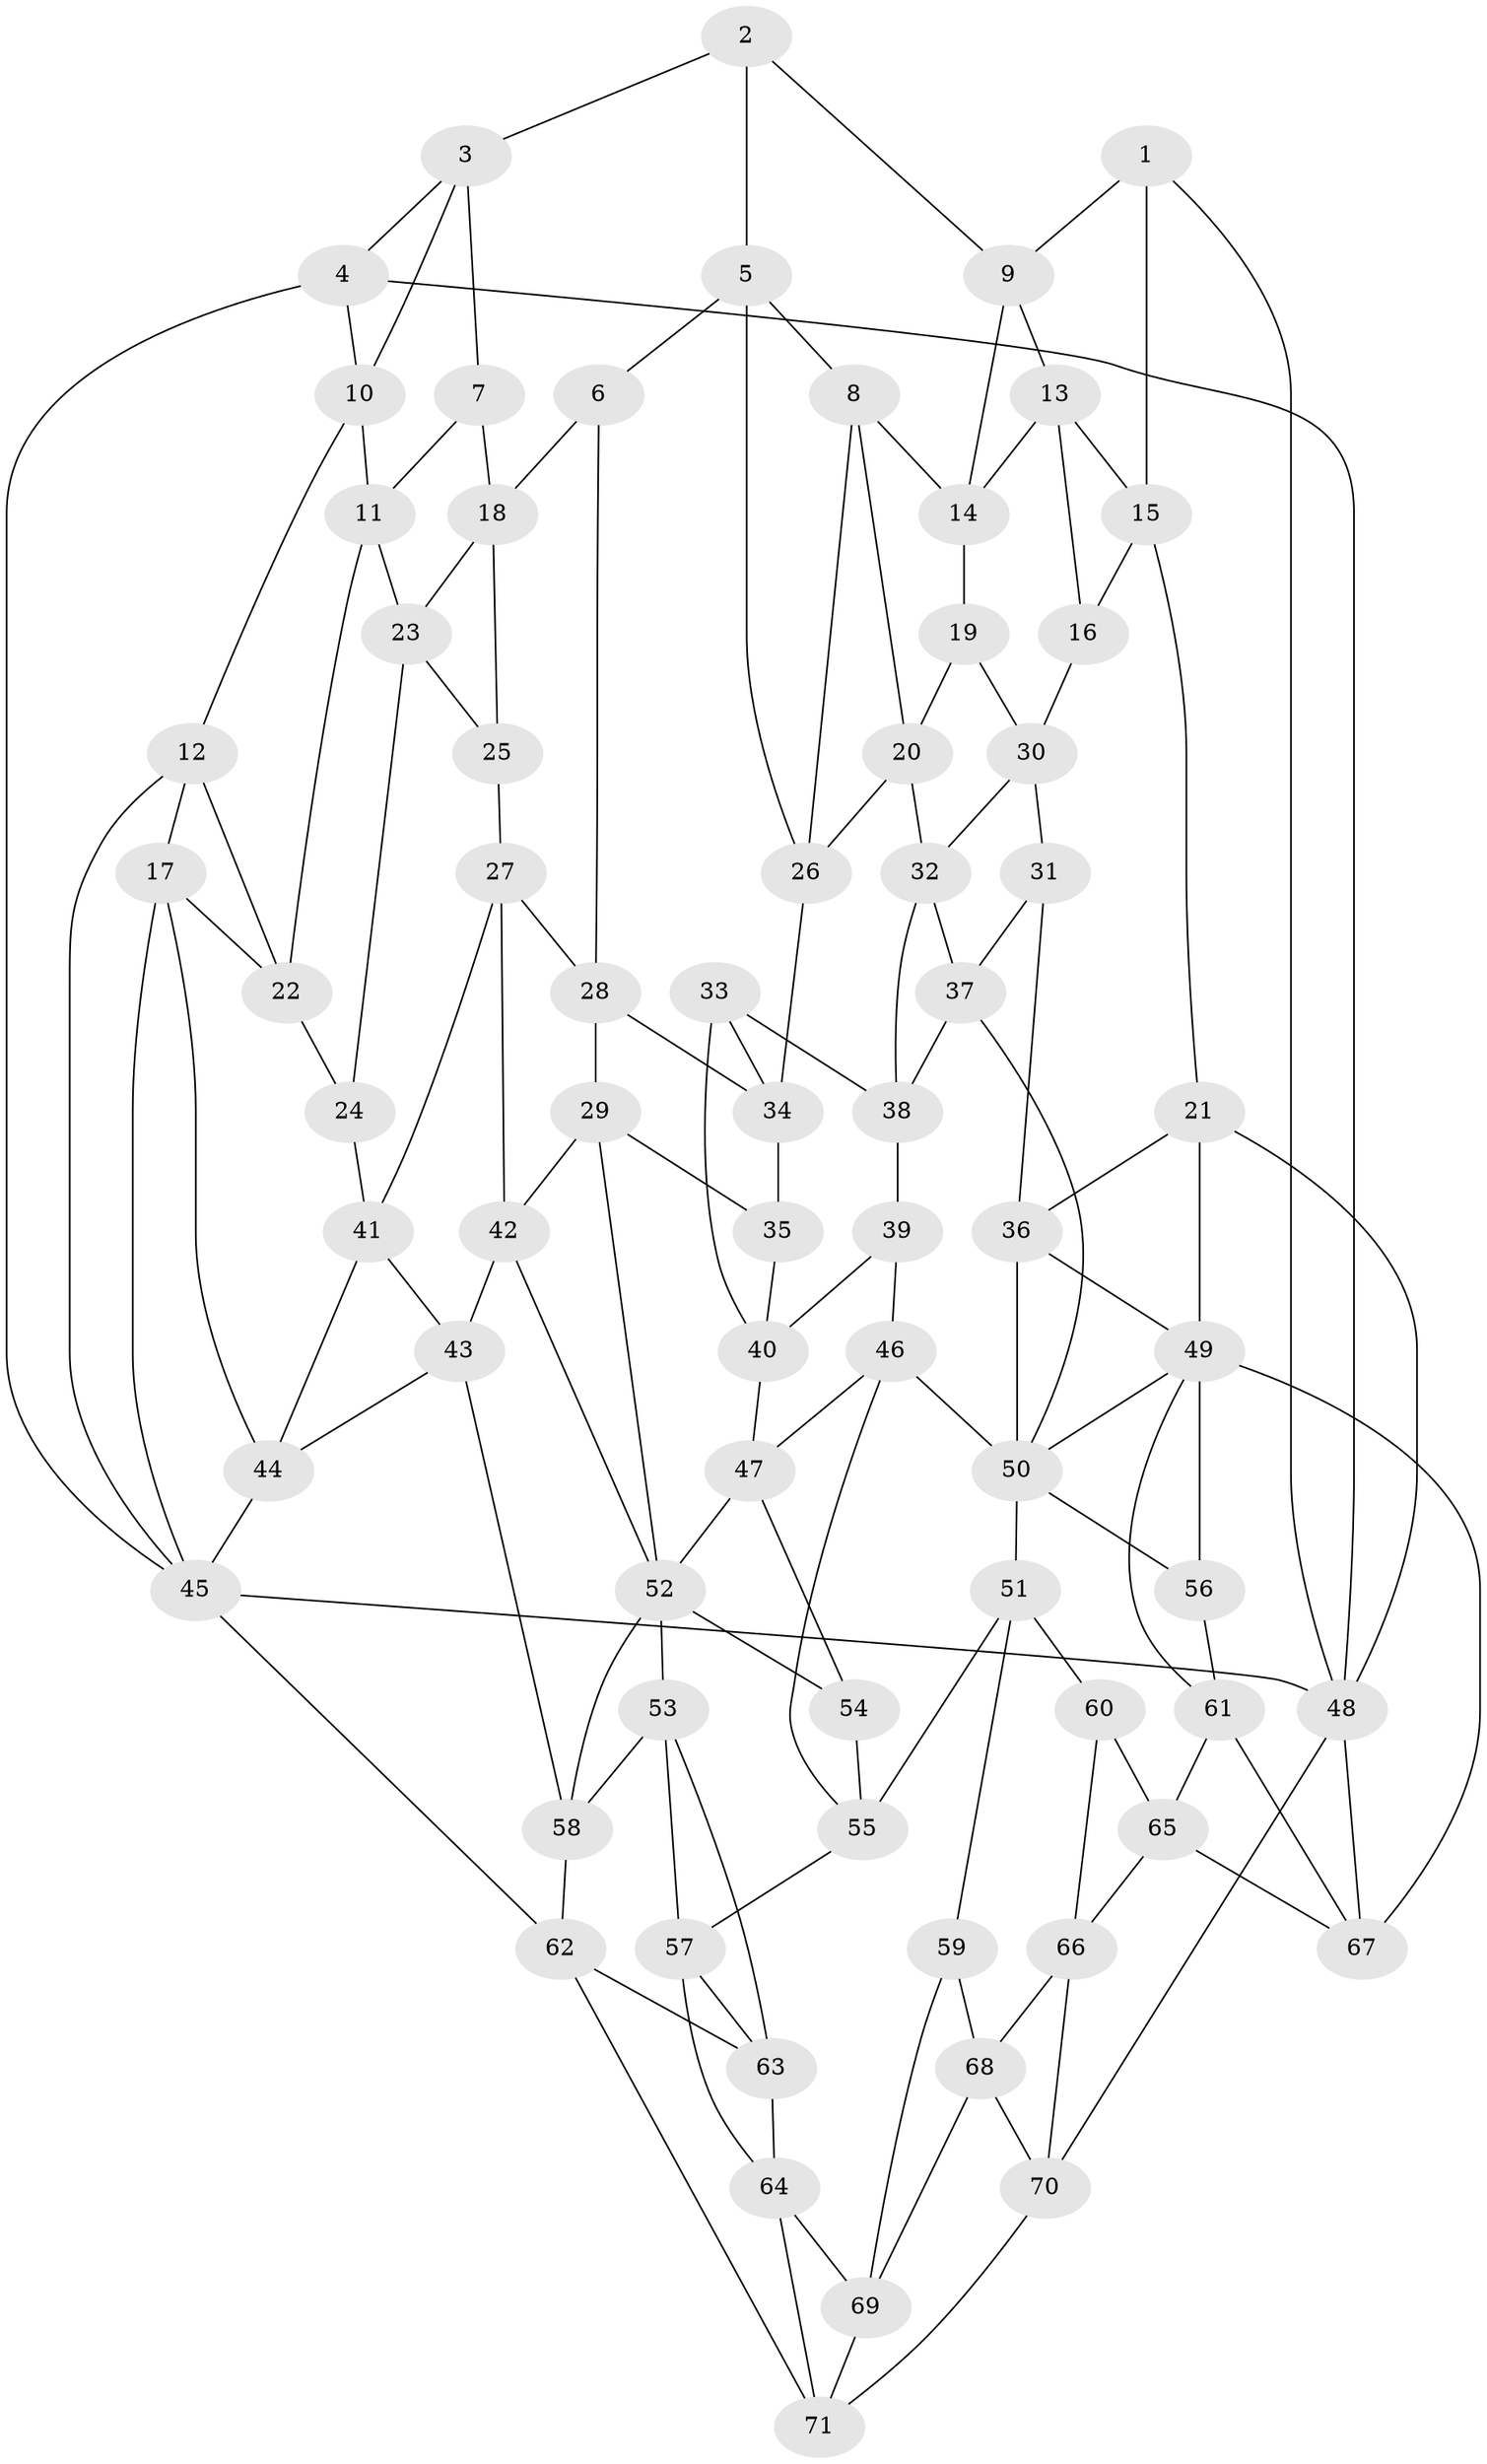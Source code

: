 // original degree distribution, {3: 0.014184397163120567, 5: 0.5390070921985816, 4: 0.23404255319148937, 6: 0.2127659574468085}
// Generated by graph-tools (version 1.1) at 2025/51/03/09/25 03:51:11]
// undirected, 71 vertices, 139 edges
graph export_dot {
graph [start="1"]
  node [color=gray90,style=filled];
  1;
  2;
  3;
  4;
  5;
  6;
  7;
  8;
  9;
  10;
  11;
  12;
  13;
  14;
  15;
  16;
  17;
  18;
  19;
  20;
  21;
  22;
  23;
  24;
  25;
  26;
  27;
  28;
  29;
  30;
  31;
  32;
  33;
  34;
  35;
  36;
  37;
  38;
  39;
  40;
  41;
  42;
  43;
  44;
  45;
  46;
  47;
  48;
  49;
  50;
  51;
  52;
  53;
  54;
  55;
  56;
  57;
  58;
  59;
  60;
  61;
  62;
  63;
  64;
  65;
  66;
  67;
  68;
  69;
  70;
  71;
  1 -- 9 [weight=1.0];
  1 -- 15 [weight=1.0];
  1 -- 48 [weight=1.0];
  2 -- 3 [weight=1.0];
  2 -- 5 [weight=1.0];
  2 -- 9 [weight=1.0];
  3 -- 4 [weight=1.0];
  3 -- 7 [weight=1.0];
  3 -- 10 [weight=1.0];
  4 -- 10 [weight=1.0];
  4 -- 45 [weight=1.0];
  4 -- 48 [weight=1.0];
  5 -- 6 [weight=1.0];
  5 -- 8 [weight=1.0];
  5 -- 26 [weight=1.0];
  6 -- 18 [weight=1.0];
  6 -- 28 [weight=1.0];
  7 -- 11 [weight=1.0];
  7 -- 18 [weight=1.0];
  8 -- 14 [weight=1.0];
  8 -- 20 [weight=1.0];
  8 -- 26 [weight=1.0];
  9 -- 13 [weight=1.0];
  9 -- 14 [weight=1.0];
  10 -- 11 [weight=1.0];
  10 -- 12 [weight=1.0];
  11 -- 22 [weight=1.0];
  11 -- 23 [weight=1.0];
  12 -- 17 [weight=1.0];
  12 -- 22 [weight=1.0];
  12 -- 45 [weight=1.0];
  13 -- 14 [weight=1.0];
  13 -- 15 [weight=1.0];
  13 -- 16 [weight=1.0];
  14 -- 19 [weight=1.0];
  15 -- 16 [weight=1.0];
  15 -- 21 [weight=1.0];
  16 -- 30 [weight=1.0];
  17 -- 22 [weight=1.0];
  17 -- 44 [weight=1.0];
  17 -- 45 [weight=1.0];
  18 -- 23 [weight=1.0];
  18 -- 25 [weight=1.0];
  19 -- 20 [weight=1.0];
  19 -- 30 [weight=1.0];
  20 -- 26 [weight=1.0];
  20 -- 32 [weight=1.0];
  21 -- 36 [weight=1.0];
  21 -- 48 [weight=1.0];
  21 -- 49 [weight=1.0];
  22 -- 24 [weight=1.0];
  23 -- 24 [weight=1.0];
  23 -- 25 [weight=1.0];
  24 -- 41 [weight=1.0];
  25 -- 27 [weight=1.0];
  26 -- 34 [weight=1.0];
  27 -- 28 [weight=1.0];
  27 -- 41 [weight=1.0];
  27 -- 42 [weight=1.0];
  28 -- 29 [weight=1.0];
  28 -- 34 [weight=1.0];
  29 -- 35 [weight=1.0];
  29 -- 42 [weight=1.0];
  29 -- 52 [weight=1.0];
  30 -- 31 [weight=1.0];
  30 -- 32 [weight=1.0];
  31 -- 36 [weight=1.0];
  31 -- 37 [weight=1.0];
  32 -- 37 [weight=1.0];
  32 -- 38 [weight=1.0];
  33 -- 34 [weight=1.0];
  33 -- 38 [weight=1.0];
  33 -- 40 [weight=1.0];
  34 -- 35 [weight=1.0];
  35 -- 40 [weight=1.0];
  36 -- 49 [weight=1.0];
  36 -- 50 [weight=1.0];
  37 -- 38 [weight=1.0];
  37 -- 50 [weight=1.0];
  38 -- 39 [weight=1.0];
  39 -- 40 [weight=1.0];
  39 -- 46 [weight=1.0];
  40 -- 47 [weight=1.0];
  41 -- 43 [weight=1.0];
  41 -- 44 [weight=1.0];
  42 -- 43 [weight=1.0];
  42 -- 52 [weight=1.0];
  43 -- 44 [weight=1.0];
  43 -- 58 [weight=1.0];
  44 -- 45 [weight=1.0];
  45 -- 48 [weight=1.0];
  45 -- 62 [weight=1.0];
  46 -- 47 [weight=1.0];
  46 -- 50 [weight=1.0];
  46 -- 55 [weight=1.0];
  47 -- 52 [weight=1.0];
  47 -- 54 [weight=1.0];
  48 -- 67 [weight=1.0];
  48 -- 70 [weight=1.0];
  49 -- 50 [weight=1.0];
  49 -- 56 [weight=1.0];
  49 -- 61 [weight=1.0];
  49 -- 67 [weight=1.0];
  50 -- 51 [weight=1.0];
  50 -- 56 [weight=1.0];
  51 -- 55 [weight=1.0];
  51 -- 59 [weight=1.0];
  51 -- 60 [weight=1.0];
  52 -- 53 [weight=1.0];
  52 -- 54 [weight=1.0];
  52 -- 58 [weight=1.0];
  53 -- 57 [weight=1.0];
  53 -- 58 [weight=1.0];
  53 -- 63 [weight=1.0];
  54 -- 55 [weight=1.0];
  55 -- 57 [weight=1.0];
  56 -- 61 [weight=1.0];
  57 -- 63 [weight=1.0];
  57 -- 64 [weight=1.0];
  58 -- 62 [weight=1.0];
  59 -- 68 [weight=1.0];
  59 -- 69 [weight=1.0];
  60 -- 65 [weight=1.0];
  60 -- 66 [weight=1.0];
  61 -- 65 [weight=1.0];
  61 -- 67 [weight=1.0];
  62 -- 63 [weight=1.0];
  62 -- 71 [weight=1.0];
  63 -- 64 [weight=1.0];
  64 -- 69 [weight=1.0];
  64 -- 71 [weight=1.0];
  65 -- 66 [weight=1.0];
  65 -- 67 [weight=1.0];
  66 -- 68 [weight=1.0];
  66 -- 70 [weight=1.0];
  68 -- 69 [weight=1.0];
  68 -- 70 [weight=1.0];
  69 -- 71 [weight=1.0];
  70 -- 71 [weight=1.0];
}
